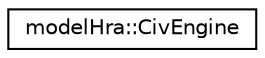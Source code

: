 digraph "Graphical Class Hierarchy"
{
  edge [fontname="Helvetica",fontsize="10",labelfontname="Helvetica",labelfontsize="10"];
  node [fontname="Helvetica",fontsize="10",shape=record];
  rankdir="LR";
  Node1 [label="modelHra::CivEngine",height=0.2,width=0.4,color="black", fillcolor="white", style="filled",URL="$classmodel_hra_1_1_civ_engine.html",tooltip="Trida reprezentujici fiktivni herni engine. "];
}
